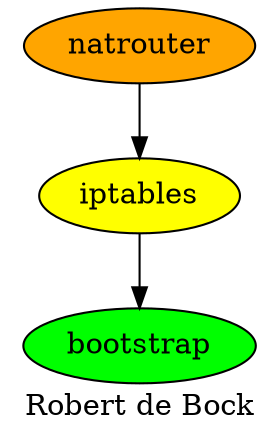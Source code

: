 digraph PhiloDilemma {
  label = "Robert de Bock" ;
  overlap=false
  {
    bootstrap [fillcolor=green style=filled]
    iptables [fillcolor=yellow style=filled]
    natrouter [fillcolor=orange style=filled]
  }
  iptables -> bootstrap
  natrouter -> iptables
}
